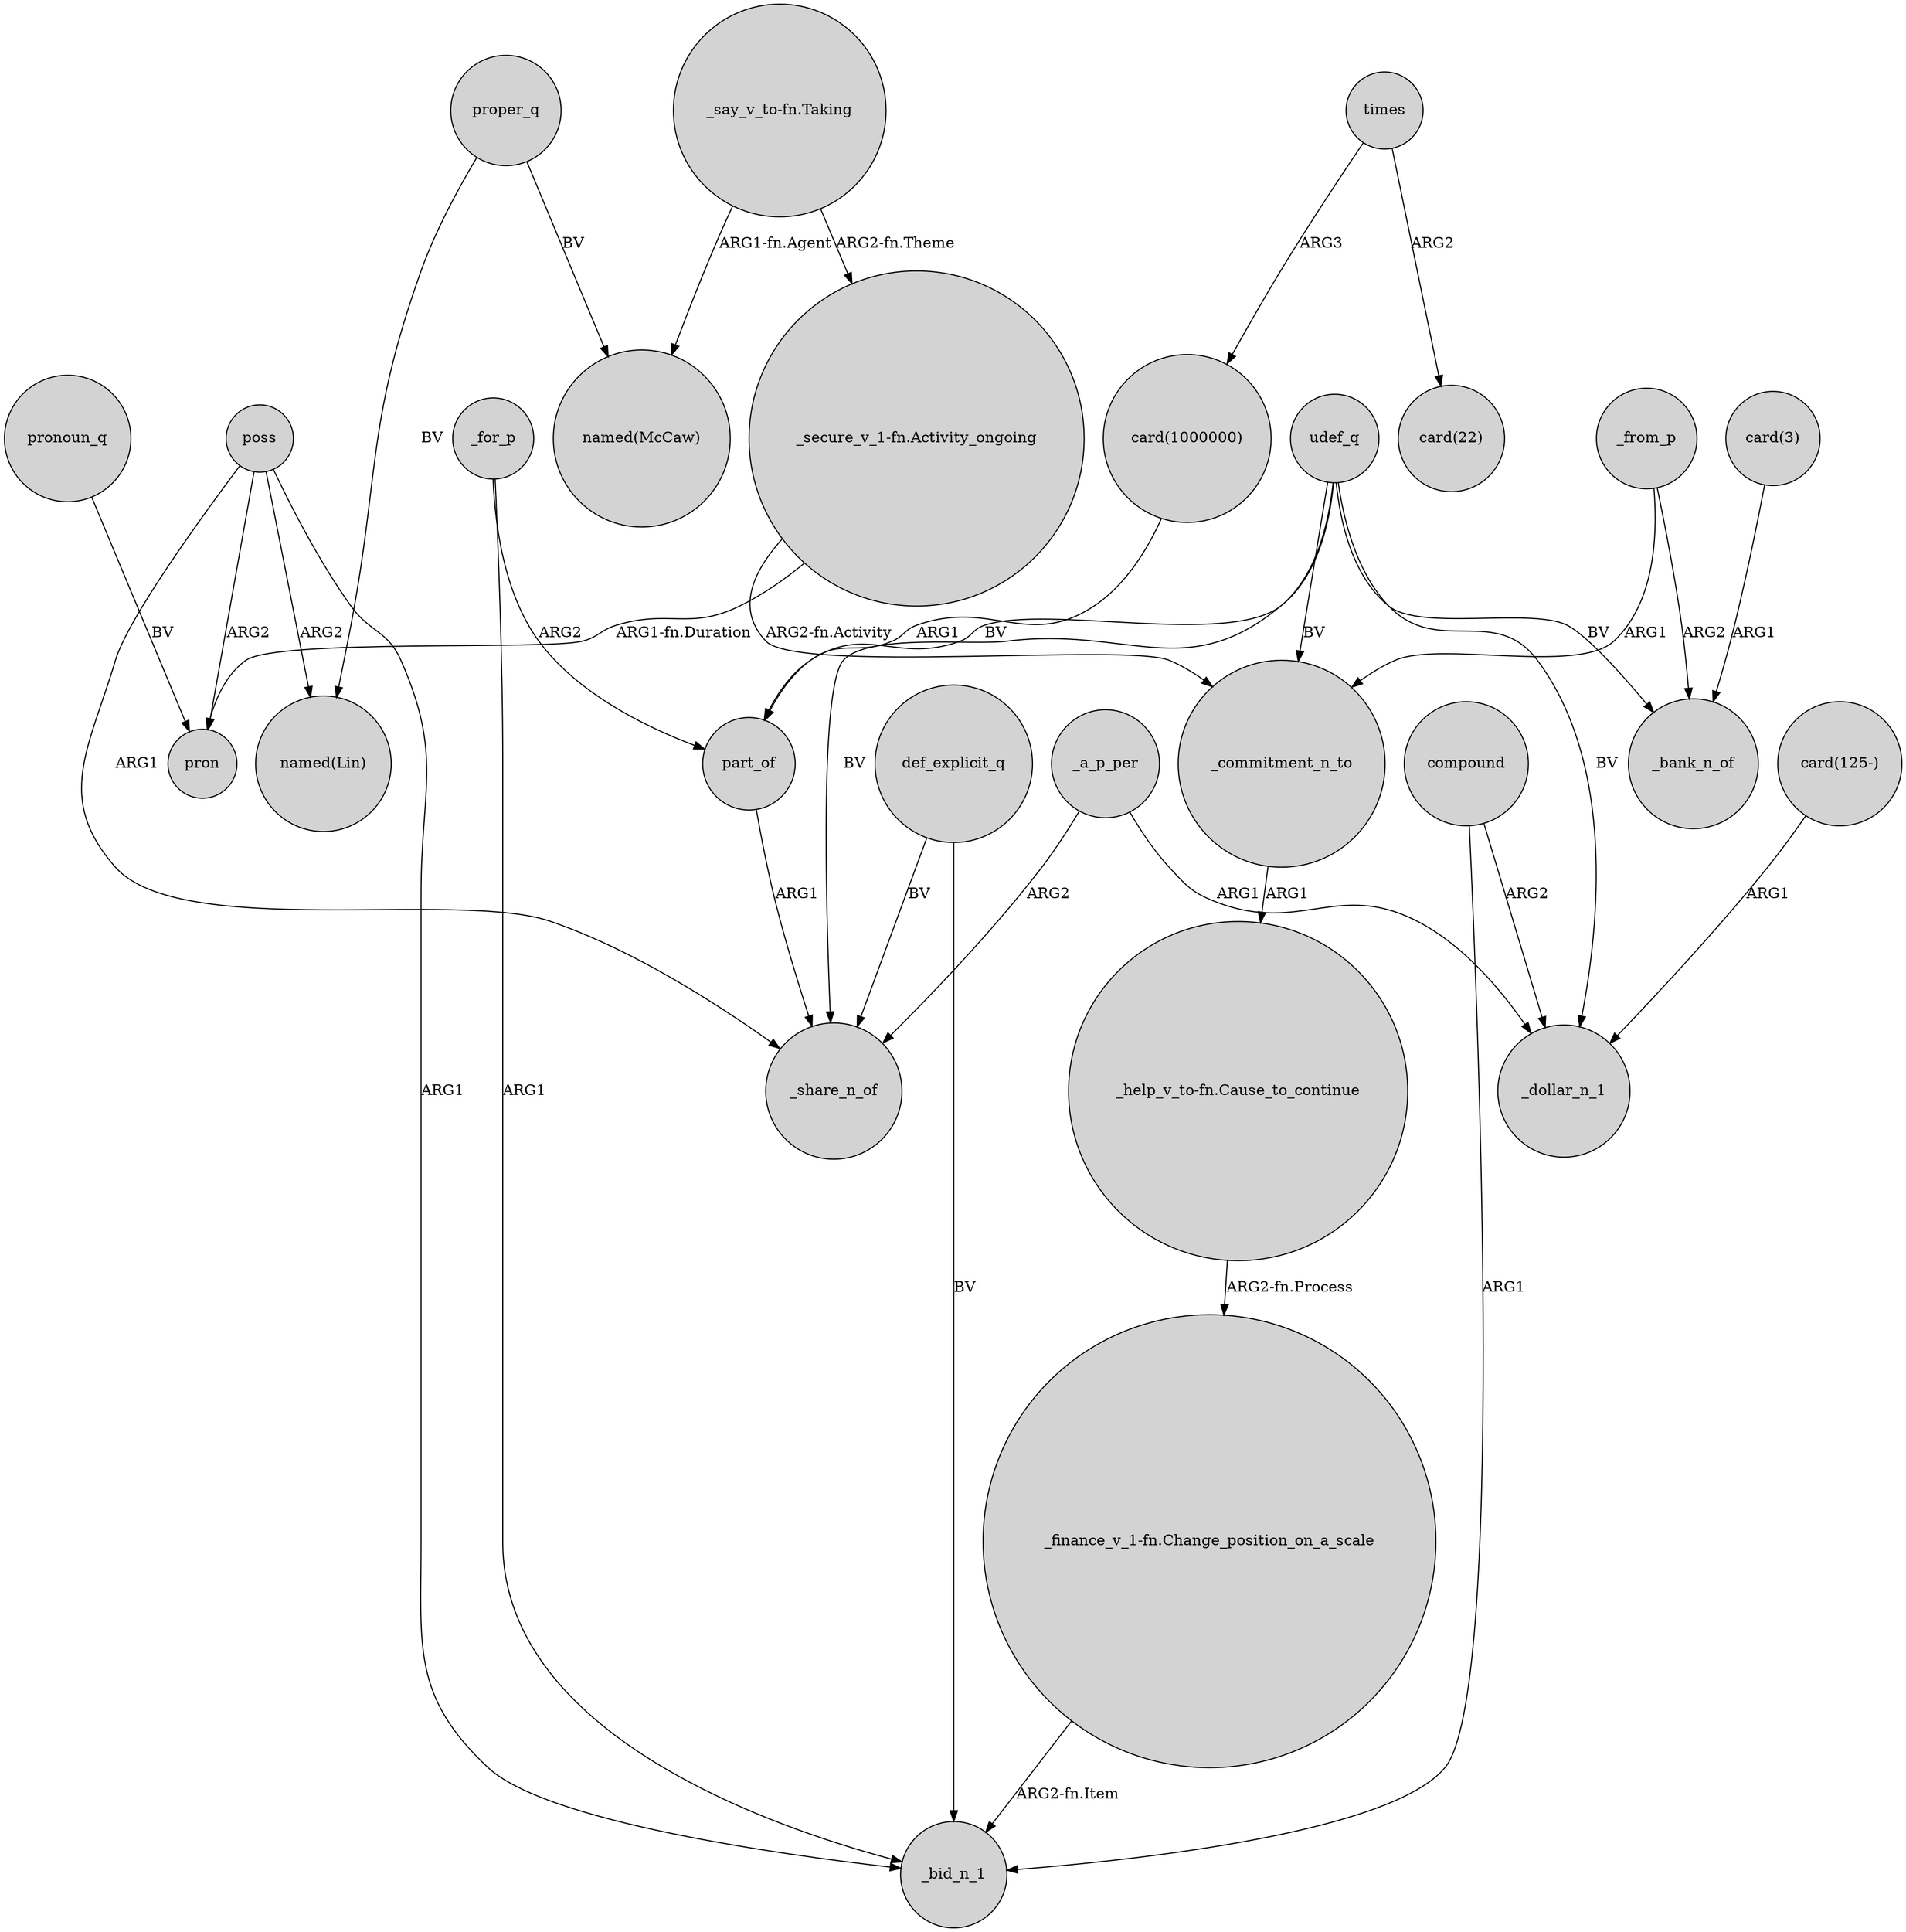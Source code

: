 digraph {
	node [shape=circle style=filled]
	poss -> _bid_n_1 [label=ARG1]
	"_say_v_to-fn.Taking" -> "_secure_v_1-fn.Activity_ongoing" [label="ARG2-fn.Theme"]
	udef_q -> part_of [label=BV]
	"_finance_v_1-fn.Change_position_on_a_scale" -> _bid_n_1 [label="ARG2-fn.Item"]
	proper_q -> "named(Lin)" [label=BV]
	_for_p -> part_of [label=ARG2]
	times -> "card(1000000)" [label=ARG3]
	def_explicit_q -> _share_n_of [label=BV]
	udef_q -> _bank_n_of [label=BV]
	"_secure_v_1-fn.Activity_ongoing" -> pron [label="ARG1-fn.Duration"]
	proper_q -> "named(McCaw)" [label=BV]
	"card(3)" -> _bank_n_of [label=ARG1]
	_commitment_n_to -> "_help_v_to-fn.Cause_to_continue" [label=ARG1]
	"_secure_v_1-fn.Activity_ongoing" -> _commitment_n_to [label="ARG2-fn.Activity"]
	compound -> _dollar_n_1 [label=ARG2]
	"_help_v_to-fn.Cause_to_continue" -> "_finance_v_1-fn.Change_position_on_a_scale" [label="ARG2-fn.Process"]
	pronoun_q -> pron [label=BV]
	udef_q -> _commitment_n_to [label=BV]
	def_explicit_q -> _bid_n_1 [label=BV]
	poss -> pron [label=ARG2]
	_a_p_per -> _share_n_of [label=ARG2]
	times -> "card(22)" [label=ARG2]
	poss -> _share_n_of [label=ARG1]
	udef_q -> _share_n_of [label=BV]
	"card(125-)" -> _dollar_n_1 [label=ARG1]
	"card(1000000)" -> part_of [label=ARG1]
	udef_q -> _dollar_n_1 [label=BV]
	poss -> "named(Lin)" [label=ARG2]
	_a_p_per -> _dollar_n_1 [label=ARG1]
	_from_p -> _commitment_n_to [label=ARG1]
	_from_p -> _bank_n_of [label=ARG2]
	"_say_v_to-fn.Taking" -> "named(McCaw)" [label="ARG1-fn.Agent"]
	compound -> _bid_n_1 [label=ARG1]
	part_of -> _share_n_of [label=ARG1]
	_for_p -> _bid_n_1 [label=ARG1]
}
